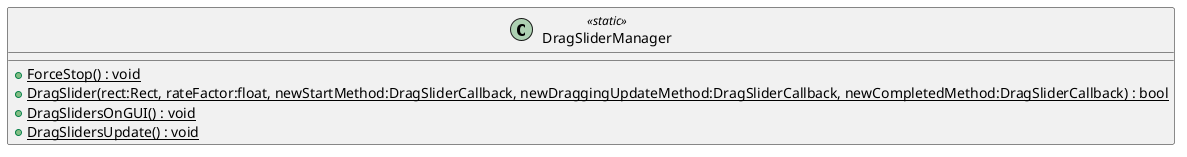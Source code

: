 @startuml
class DragSliderManager <<static>> {
    + {static} ForceStop() : void
    + {static} DragSlider(rect:Rect, rateFactor:float, newStartMethod:DragSliderCallback, newDraggingUpdateMethod:DragSliderCallback, newCompletedMethod:DragSliderCallback) : bool
    + {static} DragSlidersOnGUI() : void
    + {static} DragSlidersUpdate() : void
}
@enduml

